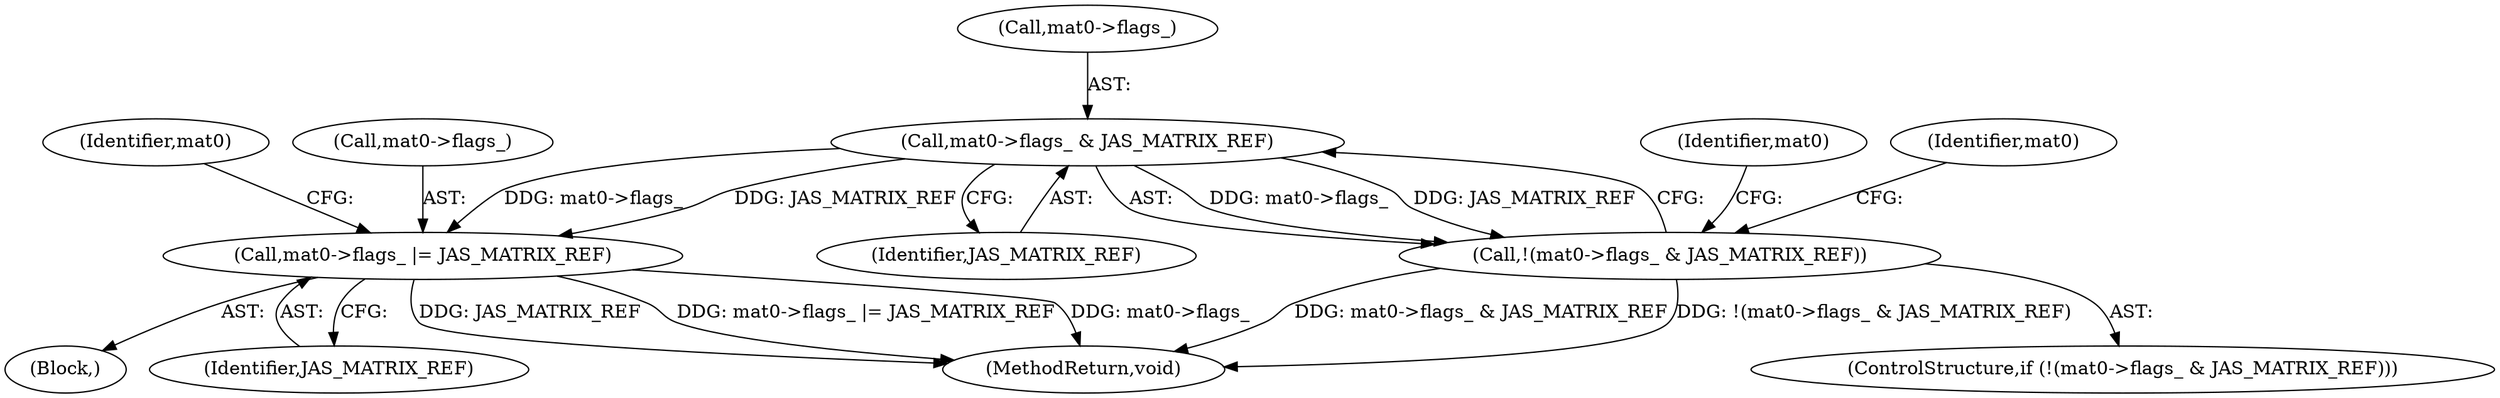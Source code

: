 digraph "0_jasper_d42b2388f7f8e0332c846675133acea151fc557a_17@pointer" {
"1000117" [label="(Call,mat0->flags_ & JAS_MATRIX_REF)"];
"1000116" [label="(Call,!(mat0->flags_ & JAS_MATRIX_REF))"];
"1000151" [label="(Call,mat0->flags_ |= JAS_MATRIX_REF)"];
"1000158" [label="(Identifier,mat0)"];
"1000152" [label="(Call,mat0->flags_)"];
"1000262" [label="(MethodReturn,void)"];
"1000115" [label="(ControlStructure,if (!(mat0->flags_ & JAS_MATRIX_REF)))"];
"1000116" [label="(Call,!(mat0->flags_ & JAS_MATRIX_REF))"];
"1000125" [label="(Identifier,mat0)"];
"1000117" [label="(Call,mat0->flags_ & JAS_MATRIX_REF)"];
"1000121" [label="(Identifier,JAS_MATRIX_REF)"];
"1000108" [label="(Block,)"];
"1000151" [label="(Call,mat0->flags_ |= JAS_MATRIX_REF)"];
"1000129" [label="(Identifier,mat0)"];
"1000118" [label="(Call,mat0->flags_)"];
"1000155" [label="(Identifier,JAS_MATRIX_REF)"];
"1000117" -> "1000116"  [label="AST: "];
"1000117" -> "1000121"  [label="CFG: "];
"1000118" -> "1000117"  [label="AST: "];
"1000121" -> "1000117"  [label="AST: "];
"1000116" -> "1000117"  [label="CFG: "];
"1000117" -> "1000116"  [label="DDG: mat0->flags_"];
"1000117" -> "1000116"  [label="DDG: JAS_MATRIX_REF"];
"1000117" -> "1000151"  [label="DDG: mat0->flags_"];
"1000117" -> "1000151"  [label="DDG: JAS_MATRIX_REF"];
"1000116" -> "1000115"  [label="AST: "];
"1000125" -> "1000116"  [label="CFG: "];
"1000129" -> "1000116"  [label="CFG: "];
"1000116" -> "1000262"  [label="DDG: mat0->flags_ & JAS_MATRIX_REF"];
"1000116" -> "1000262"  [label="DDG: !(mat0->flags_ & JAS_MATRIX_REF)"];
"1000151" -> "1000108"  [label="AST: "];
"1000151" -> "1000155"  [label="CFG: "];
"1000152" -> "1000151"  [label="AST: "];
"1000155" -> "1000151"  [label="AST: "];
"1000158" -> "1000151"  [label="CFG: "];
"1000151" -> "1000262"  [label="DDG: mat0->flags_ |= JAS_MATRIX_REF"];
"1000151" -> "1000262"  [label="DDG: mat0->flags_"];
"1000151" -> "1000262"  [label="DDG: JAS_MATRIX_REF"];
}
